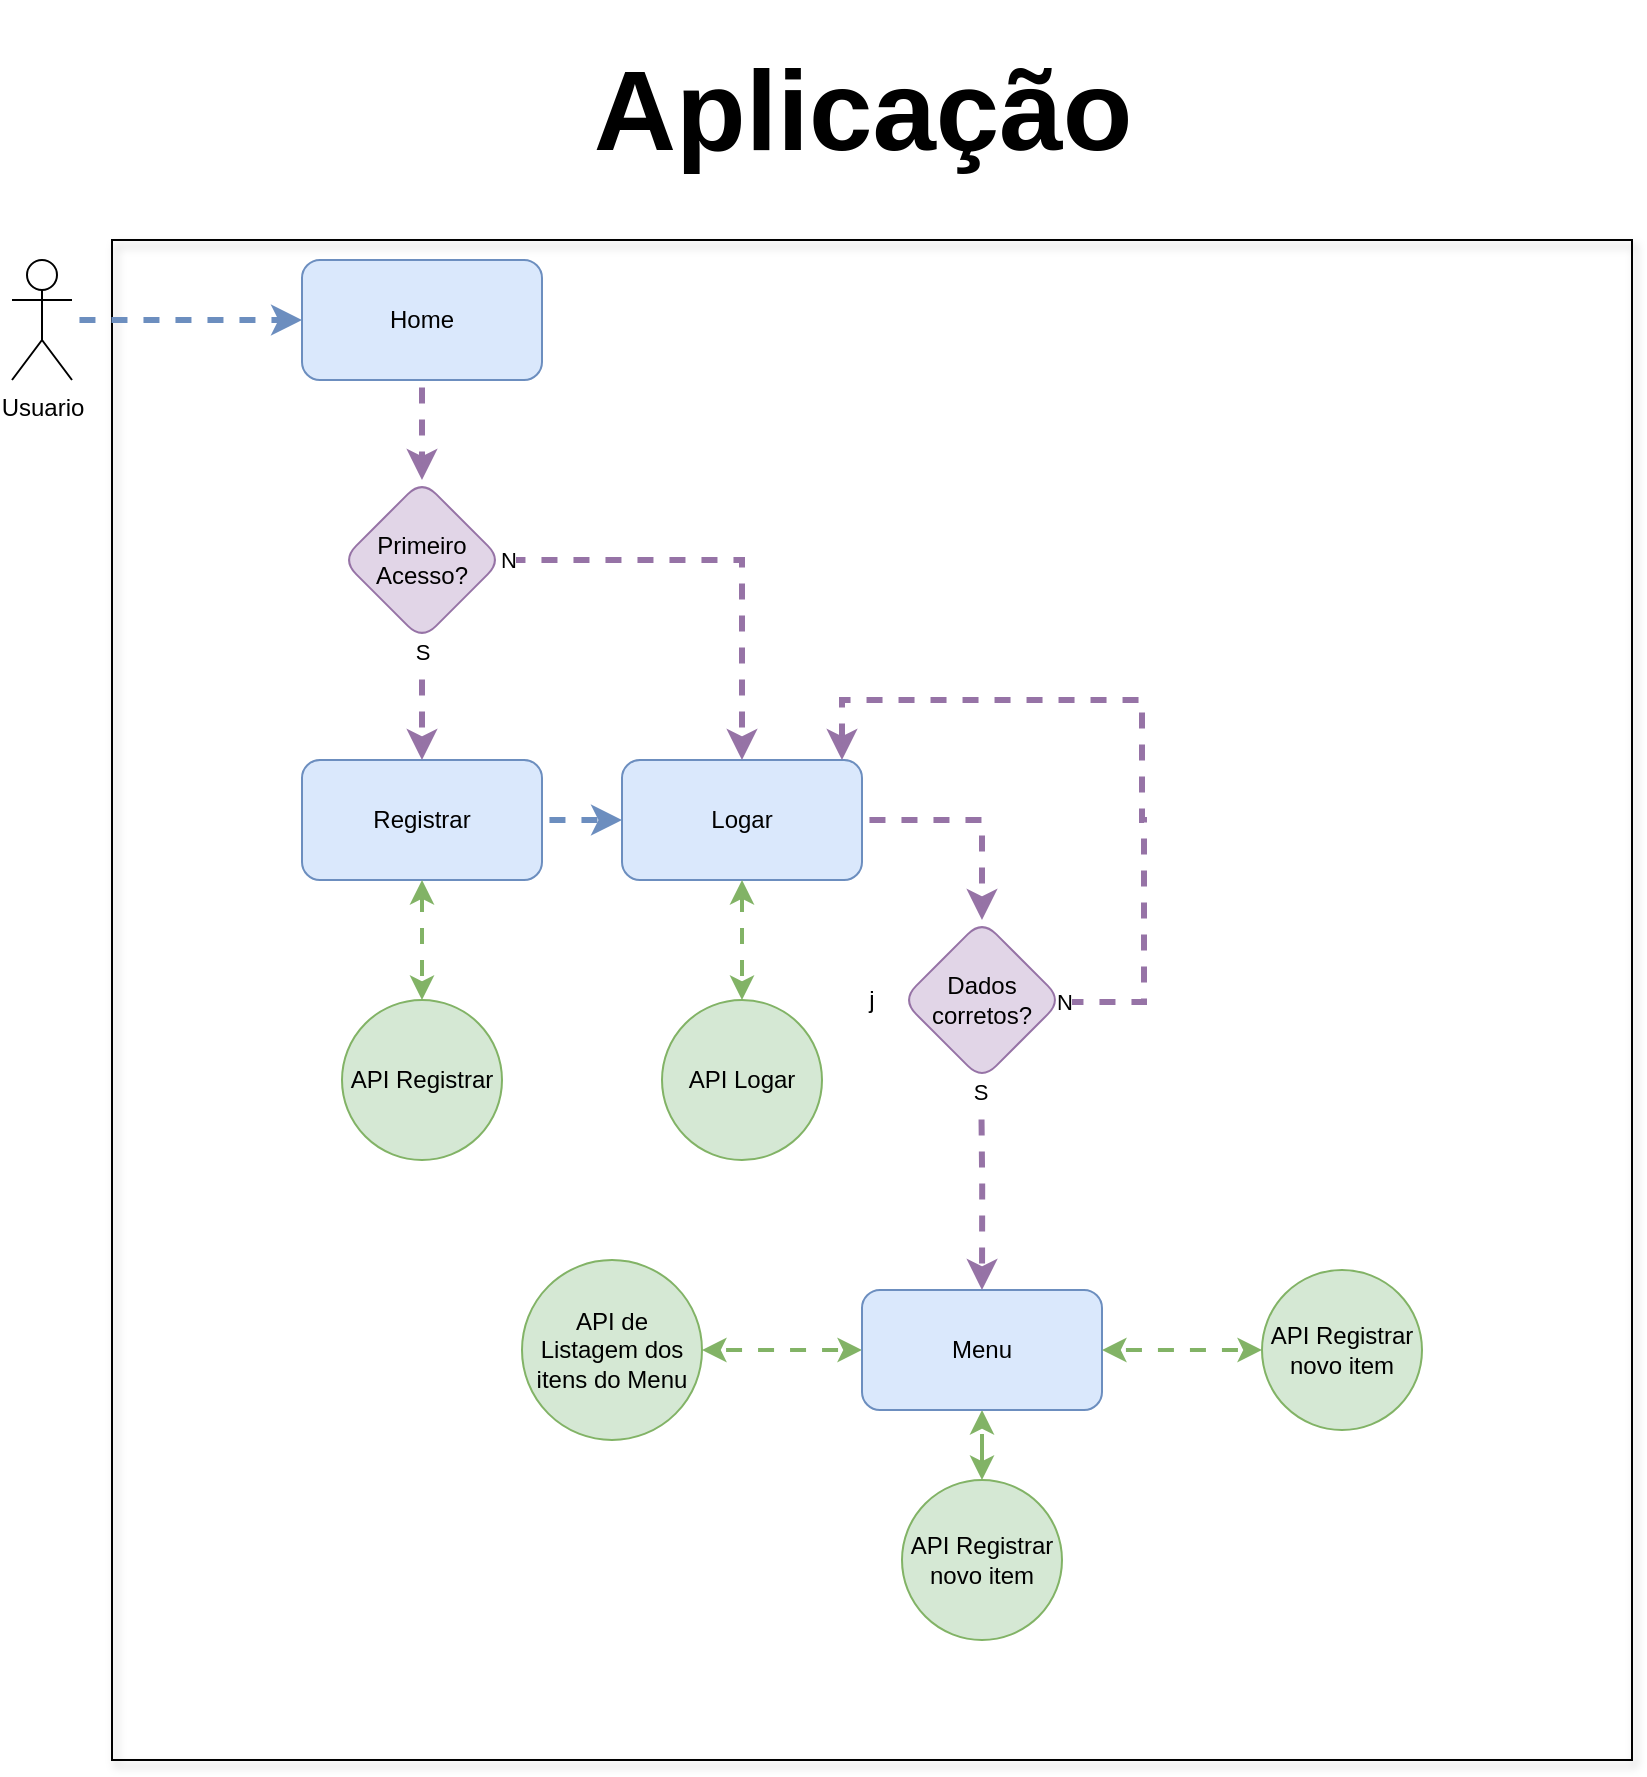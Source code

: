 <mxfile version="24.0.6" type="github">
  <diagram id="SPNSxIEnbE4rGij_XJni" name="Página-1">
    <mxGraphModel dx="1235" dy="720" grid="1" gridSize="10" guides="1" tooltips="1" connect="1" arrows="1" fold="1" page="1" pageScale="1" pageWidth="827" pageHeight="1169" background="none" math="0" shadow="0">
      <root>
        <mxCell id="0" />
        <mxCell id="1" parent="0" />
        <mxCell id="y_n4Y0-uSLIjDfCYiDJm-6" value="j" style="whiteSpace=wrap;html=1;aspect=fixed;fillColor=none;strokeColor=default;glass=1;shadow=1;" parent="1" vertex="1">
          <mxGeometry x="60" y="220" width="760" height="760" as="geometry" />
        </mxCell>
        <mxCell id="y_n4Y0-uSLIjDfCYiDJm-10" style="edgeStyle=orthogonalEdgeStyle;rounded=0;orthogonalLoop=1;jettySize=auto;html=1;fillColor=#dae8fc;strokeColor=#6c8ebf;strokeWidth=3;flowAnimation=1;" parent="1" source="y_n4Y0-uSLIjDfCYiDJm-1" target="y_n4Y0-uSLIjDfCYiDJm-8" edge="1">
          <mxGeometry relative="1" as="geometry" />
        </mxCell>
        <mxCell id="y_n4Y0-uSLIjDfCYiDJm-1" value="Usuario" style="shape=umlActor;verticalLabelPosition=bottom;verticalAlign=top;html=1;outlineConnect=0;" parent="1" vertex="1">
          <mxGeometry x="10" y="230" width="30" height="60" as="geometry" />
        </mxCell>
        <mxCell id="y_n4Y0-uSLIjDfCYiDJm-7" value="&lt;h1&gt;&lt;font style=&quot;font-size: 57px;&quot;&gt;Aplicação&lt;/font&gt;&lt;/h1&gt;" style="text;html=1;align=center;verticalAlign=middle;resizable=0;points=[];autosize=1;strokeColor=none;fillColor=none;" parent="1" vertex="1">
          <mxGeometry x="290" y="100" width="290" height="110" as="geometry" />
        </mxCell>
        <mxCell id="qOq36qgV_aA-appTDX9U-49" value="" style="edgeStyle=orthogonalEdgeStyle;rounded=0;orthogonalLoop=1;jettySize=auto;html=1;fillColor=#e1d5e7;strokeColor=#9673a6;strokeWidth=3;flowAnimation=1;" parent="1" source="y_n4Y0-uSLIjDfCYiDJm-8" target="qOq36qgV_aA-appTDX9U-48" edge="1">
          <mxGeometry relative="1" as="geometry" />
        </mxCell>
        <mxCell id="y_n4Y0-uSLIjDfCYiDJm-8" value="Home" style="rounded=1;whiteSpace=wrap;html=1;fillColor=#dae8fc;strokeColor=#6c8ebf;fontColor=default;" parent="1" vertex="1">
          <mxGeometry x="155" y="230" width="120" height="60" as="geometry" />
        </mxCell>
        <mxCell id="qOq36qgV_aA-appTDX9U-1" value="Registrar" style="whiteSpace=wrap;html=1;rounded=1;fillColor=#dae8fc;strokeColor=#6c8ebf;" parent="1" vertex="1">
          <mxGeometry x="155" y="480" width="120" height="60" as="geometry" />
        </mxCell>
        <mxCell id="qOq36qgV_aA-appTDX9U-11" value="API Registrar" style="ellipse;whiteSpace=wrap;html=1;aspect=fixed;fillColor=#d5e8d4;strokeColor=#82b366;" parent="1" vertex="1">
          <mxGeometry x="175" y="600" width="80" height="80" as="geometry" />
        </mxCell>
        <mxCell id="qOq36qgV_aA-appTDX9U-70" value="" style="edgeStyle=orthogonalEdgeStyle;rounded=0;orthogonalLoop=1;jettySize=auto;html=1;fillColor=#e1d5e7;strokeColor=#9673a6;strokeWidth=3;exitX=1;exitY=0.5;exitDx=0;exitDy=0;flowAnimation=1;" parent="1" source="qOq36qgV_aA-appTDX9U-17" target="qOq36qgV_aA-appTDX9U-69" edge="1">
          <mxGeometry relative="1" as="geometry">
            <mxPoint x="435" y="509.94" as="sourcePoint" />
            <mxPoint x="495.03" y="560.0" as="targetPoint" />
            <Array as="points">
              <mxPoint x="495" y="510" />
            </Array>
          </mxGeometry>
        </mxCell>
        <mxCell id="qOq36qgV_aA-appTDX9U-17" value="Logar" style="whiteSpace=wrap;html=1;fillColor=#dae8fc;strokeColor=#6c8ebf;rounded=1;" parent="1" vertex="1">
          <mxGeometry x="315" y="480" width="120" height="60" as="geometry" />
        </mxCell>
        <mxCell id="qOq36qgV_aA-appTDX9U-19" value="API Logar" style="ellipse;whiteSpace=wrap;html=1;aspect=fixed;fillColor=#d5e8d4;strokeColor=#82b366;" parent="1" vertex="1">
          <mxGeometry x="335" y="600" width="80" height="80" as="geometry" />
        </mxCell>
        <mxCell id="qOq36qgV_aA-appTDX9U-22" value="" style="endArrow=classic;startArrow=classic;html=1;rounded=0;entryX=0.5;entryY=1;entryDx=0;entryDy=0;fillColor=#d5e8d4;strokeColor=#82b366;strokeWidth=2;edgeStyle=elbowEdgeStyle;flowAnimation=1;" parent="1" source="qOq36qgV_aA-appTDX9U-19" target="qOq36qgV_aA-appTDX9U-17" edge="1">
          <mxGeometry width="50" height="50" relative="1" as="geometry">
            <mxPoint x="385" y="694.97" as="sourcePoint" />
            <mxPoint x="429" y="644.97" as="targetPoint" />
          </mxGeometry>
        </mxCell>
        <mxCell id="qOq36qgV_aA-appTDX9U-23" value="" style="endArrow=classic;startArrow=classic;html=1;rounded=0;entryX=0.5;entryY=1;entryDx=0;entryDy=0;exitX=0.5;exitY=0;exitDx=0;exitDy=0;strokeWidth=2;fillColor=#d5e8d4;strokeColor=#82b366;flowAnimation=1;" parent="1" source="qOq36qgV_aA-appTDX9U-11" target="qOq36qgV_aA-appTDX9U-1" edge="1">
          <mxGeometry width="50" height="50" relative="1" as="geometry">
            <mxPoint x="214.83" y="694.97" as="sourcePoint" />
            <mxPoint x="214.83" y="644.97" as="targetPoint" />
            <Array as="points" />
          </mxGeometry>
        </mxCell>
        <mxCell id="qOq36qgV_aA-appTDX9U-27" value="" style="edgeStyle=orthogonalEdgeStyle;rounded=0;orthogonalLoop=1;jettySize=auto;html=1;strokeWidth=3;fillColor=#dae8fc;strokeColor=#6c8ebf;exitX=1;exitY=0.5;exitDx=0;exitDy=0;entryX=0;entryY=0.5;entryDx=0;entryDy=0;flowAnimation=1;" parent="1" source="qOq36qgV_aA-appTDX9U-1" target="qOq36qgV_aA-appTDX9U-17" edge="1">
          <mxGeometry relative="1" as="geometry">
            <mxPoint x="325" y="615" as="sourcePoint" />
            <mxPoint x="275" y="615" as="targetPoint" />
          </mxGeometry>
        </mxCell>
        <mxCell id="qOq36qgV_aA-appTDX9U-36" value="" style="rounded=0;orthogonalLoop=1;jettySize=auto;html=1;startArrow=classic;startFill=1;fillColor=#d5e8d4;strokeColor=#82b366;strokeWidth=2;flowAnimation=1;" parent="1" source="qOq36qgV_aA-appTDX9U-33" target="qOq36qgV_aA-appTDX9U-35" edge="1">
          <mxGeometry relative="1" as="geometry" />
        </mxCell>
        <mxCell id="qOq36qgV_aA-appTDX9U-38" value="" style="edgeStyle=orthogonalEdgeStyle;rounded=0;orthogonalLoop=1;jettySize=auto;html=1;fillColor=#d5e8d4;strokeColor=#82b366;strokeWidth=2;startArrow=classic;startFill=1;flowAnimation=1;" parent="1" source="qOq36qgV_aA-appTDX9U-33" target="qOq36qgV_aA-appTDX9U-37" edge="1">
          <mxGeometry relative="1" as="geometry" />
        </mxCell>
        <mxCell id="qOq36qgV_aA-appTDX9U-33" value="Menu" style="whiteSpace=wrap;html=1;fillColor=#dae8fc;strokeColor=#6c8ebf;rounded=1;" parent="1" vertex="1">
          <mxGeometry x="435" y="745" width="120" height="60" as="geometry" />
        </mxCell>
        <mxCell id="qOq36qgV_aA-appTDX9U-35" value="API de Listagem dos itens do Menu" style="ellipse;whiteSpace=wrap;html=1;fillColor=#d5e8d4;strokeColor=#82b366;rounded=1;" parent="1" vertex="1">
          <mxGeometry x="265" y="730" width="90" height="90" as="geometry" />
        </mxCell>
        <mxCell id="qOq36qgV_aA-appTDX9U-37" value="API Registrar novo item" style="ellipse;whiteSpace=wrap;html=1;fillColor=#d5e8d4;strokeColor=#82b366;rounded=1;" parent="1" vertex="1">
          <mxGeometry x="455" y="840" width="80" height="80" as="geometry" />
        </mxCell>
        <mxCell id="qOq36qgV_aA-appTDX9U-40" value="" style="edgeStyle=orthogonalEdgeStyle;rounded=0;orthogonalLoop=1;jettySize=auto;html=1;fillColor=#d5e8d4;strokeColor=#82b366;strokeWidth=2;startArrow=classic;startFill=1;exitX=1;exitY=0.5;exitDx=0;exitDy=0;flowAnimation=1;" parent="1" source="qOq36qgV_aA-appTDX9U-33" target="qOq36qgV_aA-appTDX9U-41" edge="1">
          <mxGeometry relative="1" as="geometry">
            <mxPoint x="545" y="760.015" as="sourcePoint" />
          </mxGeometry>
        </mxCell>
        <mxCell id="qOq36qgV_aA-appTDX9U-41" value="API Registrar novo item" style="ellipse;whiteSpace=wrap;html=1;fillColor=#d5e8d4;strokeColor=#82b366;rounded=1;" parent="1" vertex="1">
          <mxGeometry x="635" y="735" width="80" height="80" as="geometry" />
        </mxCell>
        <mxCell id="qOq36qgV_aA-appTDX9U-63" style="edgeStyle=orthogonalEdgeStyle;rounded=0;orthogonalLoop=1;jettySize=auto;html=1;exitX=0.5;exitY=1;exitDx=0;exitDy=0;fillColor=#e1d5e7;strokeColor=#9673a6;strokeWidth=3;flowAnimation=1;" parent="1" source="qOq36qgV_aA-appTDX9U-48" target="qOq36qgV_aA-appTDX9U-1" edge="1">
          <mxGeometry relative="1" as="geometry">
            <mxPoint x="236" y="420" as="sourcePoint" />
          </mxGeometry>
        </mxCell>
        <mxCell id="qOq36qgV_aA-appTDX9U-65" value="S" style="edgeLabel;html=1;align=center;verticalAlign=middle;resizable=0;points=[];labelBorderColor=none;" parent="qOq36qgV_aA-appTDX9U-63" vertex="1" connectable="0">
          <mxGeometry x="-0.797" y="-2" relative="1" as="geometry">
            <mxPoint x="2" as="offset" />
          </mxGeometry>
        </mxCell>
        <mxCell id="qOq36qgV_aA-appTDX9U-64" style="edgeStyle=orthogonalEdgeStyle;rounded=0;orthogonalLoop=1;jettySize=auto;html=1;fillColor=#e1d5e7;strokeColor=#9673a6;strokeWidth=3;flowAnimation=1;" parent="1" source="qOq36qgV_aA-appTDX9U-48" target="qOq36qgV_aA-appTDX9U-17" edge="1">
          <mxGeometry relative="1" as="geometry">
            <mxPoint x="276" y="380" as="sourcePoint" />
          </mxGeometry>
        </mxCell>
        <mxCell id="qOq36qgV_aA-appTDX9U-67" value="N" style="edgeLabel;html=1;align=center;verticalAlign=middle;resizable=0;points=[];" parent="qOq36qgV_aA-appTDX9U-64" vertex="1" connectable="0">
          <mxGeometry x="-0.938" relative="1" as="geometry">
            <mxPoint x="-4" as="offset" />
          </mxGeometry>
        </mxCell>
        <mxCell id="qOq36qgV_aA-appTDX9U-48" value="Primeiro Acesso?" style="rhombus;whiteSpace=wrap;html=1;fillColor=#e1d5e7;strokeColor=#9673a6;rounded=1;" parent="1" vertex="1">
          <mxGeometry x="175" y="340" width="80" height="80" as="geometry" />
        </mxCell>
        <mxCell id="qOq36qgV_aA-appTDX9U-68" style="edgeStyle=orthogonalEdgeStyle;rounded=0;orthogonalLoop=1;jettySize=auto;html=1;exitX=0.5;exitY=1;exitDx=0;exitDy=0;flowAnimation=1;" parent="1" source="qOq36qgV_aA-appTDX9U-48" target="qOq36qgV_aA-appTDX9U-48" edge="1">
          <mxGeometry relative="1" as="geometry" />
        </mxCell>
        <mxCell id="qOq36qgV_aA-appTDX9U-69" value="Dados corretos?" style="rhombus;whiteSpace=wrap;html=1;fillColor=#e1d5e7;strokeColor=#9673a6;rounded=1;" parent="1" vertex="1">
          <mxGeometry x="455" y="560" width="80" height="80" as="geometry" />
        </mxCell>
        <mxCell id="qOq36qgV_aA-appTDX9U-71" style="edgeStyle=orthogonalEdgeStyle;rounded=0;orthogonalLoop=1;jettySize=auto;html=1;fillColor=#e1d5e7;strokeColor=#9673a6;strokeWidth=3;flowAnimation=1;" parent="1" target="qOq36qgV_aA-appTDX9U-17" edge="1">
          <mxGeometry relative="1" as="geometry">
            <mxPoint x="535" y="600" as="sourcePoint" />
            <mxPoint x="495" y="510" as="targetPoint" />
            <Array as="points">
              <mxPoint x="535" y="601" />
              <mxPoint x="576" y="601" />
              <mxPoint x="576" y="510" />
              <mxPoint x="575" y="510" />
              <mxPoint x="575" y="450" />
              <mxPoint x="425" y="450" />
            </Array>
          </mxGeometry>
        </mxCell>
        <mxCell id="qOq36qgV_aA-appTDX9U-72" value="N" style="edgeLabel;html=1;align=center;verticalAlign=middle;resizable=0;points=[];" parent="qOq36qgV_aA-appTDX9U-71" vertex="1" connectable="0">
          <mxGeometry x="-0.938" relative="1" as="geometry">
            <mxPoint x="-10" as="offset" />
          </mxGeometry>
        </mxCell>
        <mxCell id="qOq36qgV_aA-appTDX9U-73" style="edgeStyle=orthogonalEdgeStyle;rounded=0;orthogonalLoop=1;jettySize=auto;html=1;exitX=0.5;exitY=1;exitDx=0;exitDy=0;fillColor=#e1d5e7;strokeColor=#9673a6;strokeWidth=3;flowAnimation=1;" parent="1" target="qOq36qgV_aA-appTDX9U-33" edge="1">
          <mxGeometry relative="1" as="geometry">
            <mxPoint x="494.57" y="640" as="sourcePoint" />
            <mxPoint x="494.57" y="700" as="targetPoint" />
          </mxGeometry>
        </mxCell>
        <mxCell id="qOq36qgV_aA-appTDX9U-74" value="S" style="edgeLabel;html=1;align=center;verticalAlign=middle;resizable=0;points=[];labelBorderColor=none;" parent="qOq36qgV_aA-appTDX9U-73" vertex="1" connectable="0">
          <mxGeometry x="-0.797" y="-2" relative="1" as="geometry">
            <mxPoint x="1" y="-5" as="offset" />
          </mxGeometry>
        </mxCell>
      </root>
    </mxGraphModel>
  </diagram>
</mxfile>
